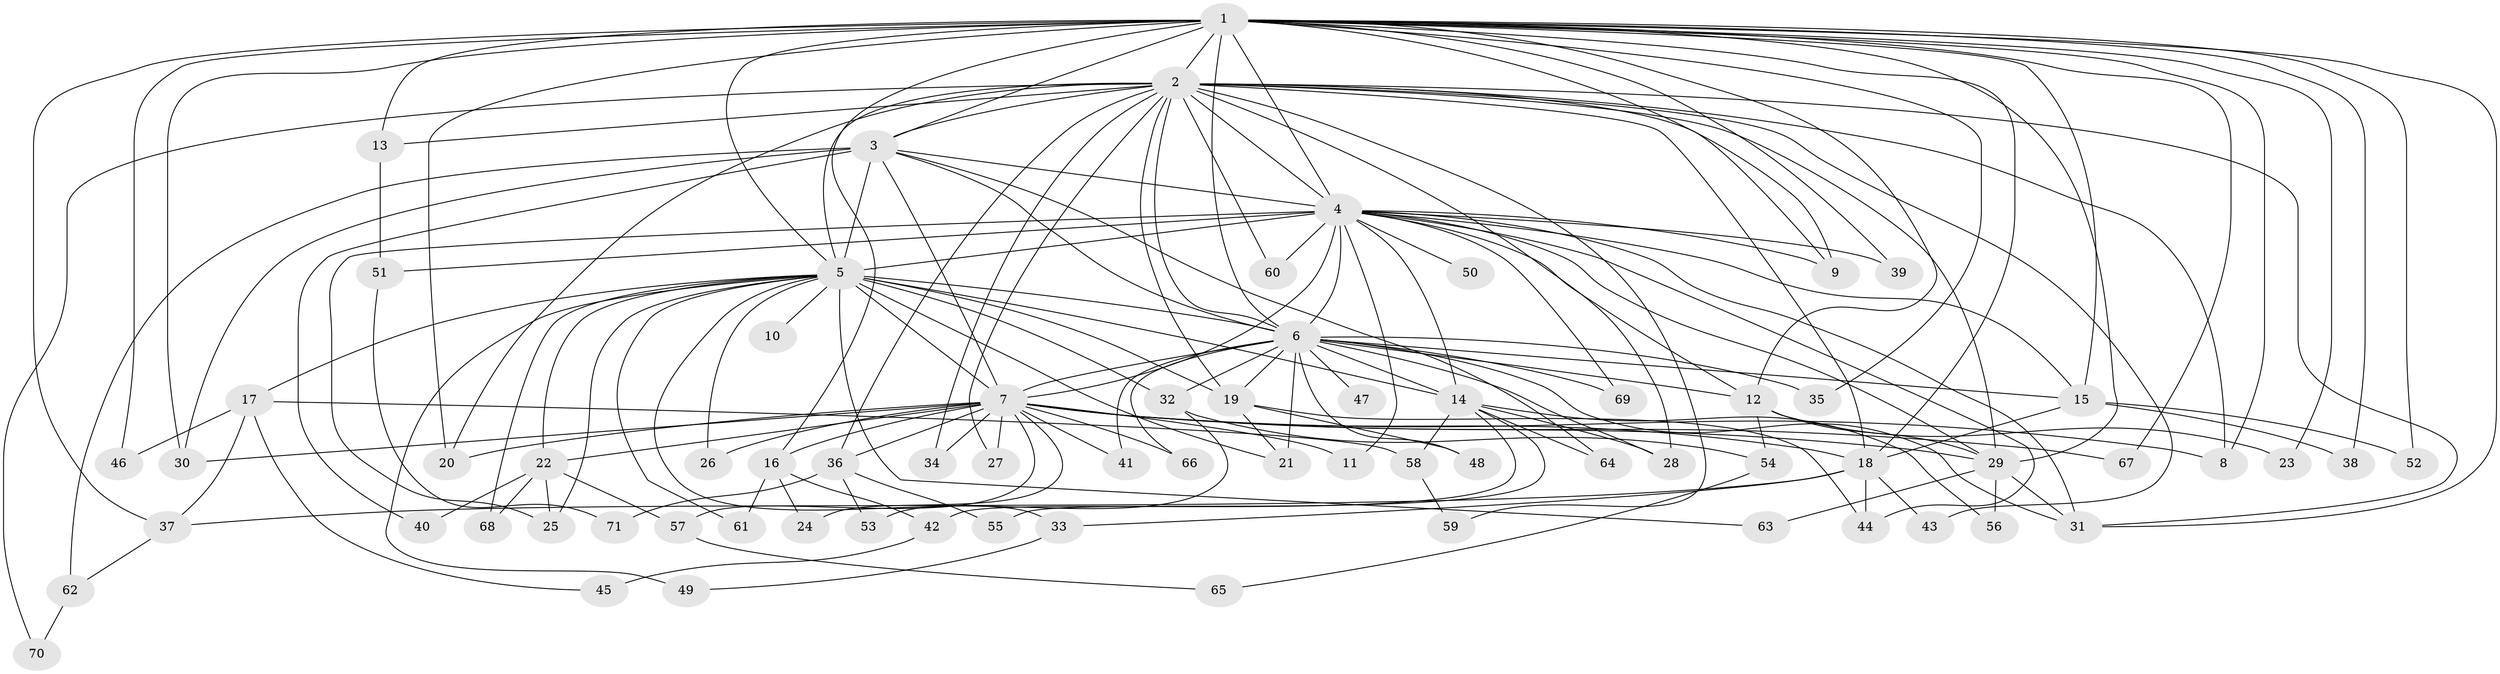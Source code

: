 // original degree distribution, {25: 0.008547008547008548, 19: 0.008547008547008548, 18: 0.008547008547008548, 15: 0.008547008547008548, 30: 0.008547008547008548, 16: 0.008547008547008548, 28: 0.008547008547008548, 17: 0.008547008547008548, 27: 0.008547008547008548, 14: 0.008547008547008548, 2: 0.5470085470085471, 22: 0.008547008547008548, 3: 0.2222222222222222, 4: 0.05982905982905983, 5: 0.042735042735042736, 9: 0.008547008547008548, 6: 0.017094017094017096, 7: 0.008547008547008548}
// Generated by graph-tools (version 1.1) at 2025/49/03/04/25 22:49:21]
// undirected, 71 vertices, 164 edges
graph export_dot {
  node [color=gray90,style=filled];
  1;
  2;
  3;
  4;
  5;
  6;
  7;
  8;
  9;
  10;
  11;
  12;
  13;
  14;
  15;
  16;
  17;
  18;
  19;
  20;
  21;
  22;
  23;
  24;
  25;
  26;
  27;
  28;
  29;
  30;
  31;
  32;
  33;
  34;
  35;
  36;
  37;
  38;
  39;
  40;
  41;
  42;
  43;
  44;
  45;
  46;
  47;
  48;
  49;
  50;
  51;
  52;
  53;
  54;
  55;
  56;
  57;
  58;
  59;
  60;
  61;
  62;
  63;
  64;
  65;
  66;
  67;
  68;
  69;
  70;
  71;
  1 -- 2 [weight=4.0];
  1 -- 3 [weight=3.0];
  1 -- 4 [weight=5.0];
  1 -- 5 [weight=4.0];
  1 -- 6 [weight=3.0];
  1 -- 8 [weight=1.0];
  1 -- 9 [weight=1.0];
  1 -- 12 [weight=1.0];
  1 -- 13 [weight=1.0];
  1 -- 15 [weight=2.0];
  1 -- 16 [weight=1.0];
  1 -- 18 [weight=1.0];
  1 -- 20 [weight=1.0];
  1 -- 23 [weight=1.0];
  1 -- 29 [weight=1.0];
  1 -- 30 [weight=1.0];
  1 -- 31 [weight=1.0];
  1 -- 35 [weight=1.0];
  1 -- 37 [weight=1.0];
  1 -- 38 [weight=1.0];
  1 -- 39 [weight=1.0];
  1 -- 46 [weight=1.0];
  1 -- 52 [weight=1.0];
  1 -- 67 [weight=1.0];
  2 -- 3 [weight=2.0];
  2 -- 4 [weight=4.0];
  2 -- 5 [weight=4.0];
  2 -- 6 [weight=2.0];
  2 -- 8 [weight=1.0];
  2 -- 9 [weight=1.0];
  2 -- 13 [weight=1.0];
  2 -- 18 [weight=1.0];
  2 -- 19 [weight=1.0];
  2 -- 20 [weight=1.0];
  2 -- 27 [weight=1.0];
  2 -- 28 [weight=1.0];
  2 -- 29 [weight=1.0];
  2 -- 31 [weight=1.0];
  2 -- 34 [weight=1.0];
  2 -- 36 [weight=1.0];
  2 -- 43 [weight=1.0];
  2 -- 59 [weight=1.0];
  2 -- 60 [weight=1.0];
  2 -- 70 [weight=1.0];
  3 -- 4 [weight=2.0];
  3 -- 5 [weight=2.0];
  3 -- 6 [weight=1.0];
  3 -- 7 [weight=1.0];
  3 -- 30 [weight=1.0];
  3 -- 40 [weight=1.0];
  3 -- 62 [weight=1.0];
  3 -- 64 [weight=1.0];
  4 -- 5 [weight=9.0];
  4 -- 6 [weight=3.0];
  4 -- 7 [weight=2.0];
  4 -- 9 [weight=2.0];
  4 -- 11 [weight=1.0];
  4 -- 12 [weight=1.0];
  4 -- 14 [weight=1.0];
  4 -- 15 [weight=1.0];
  4 -- 25 [weight=1.0];
  4 -- 29 [weight=1.0];
  4 -- 31 [weight=1.0];
  4 -- 39 [weight=1.0];
  4 -- 44 [weight=1.0];
  4 -- 50 [weight=1.0];
  4 -- 51 [weight=1.0];
  4 -- 60 [weight=1.0];
  4 -- 69 [weight=1.0];
  5 -- 6 [weight=2.0];
  5 -- 7 [weight=1.0];
  5 -- 10 [weight=2.0];
  5 -- 14 [weight=1.0];
  5 -- 17 [weight=1.0];
  5 -- 19 [weight=2.0];
  5 -- 21 [weight=1.0];
  5 -- 22 [weight=1.0];
  5 -- 25 [weight=1.0];
  5 -- 26 [weight=1.0];
  5 -- 32 [weight=1.0];
  5 -- 33 [weight=1.0];
  5 -- 49 [weight=1.0];
  5 -- 61 [weight=1.0];
  5 -- 63 [weight=1.0];
  5 -- 68 [weight=1.0];
  6 -- 7 [weight=1.0];
  6 -- 12 [weight=2.0];
  6 -- 14 [weight=1.0];
  6 -- 15 [weight=1.0];
  6 -- 19 [weight=1.0];
  6 -- 21 [weight=1.0];
  6 -- 28 [weight=1.0];
  6 -- 31 [weight=1.0];
  6 -- 32 [weight=1.0];
  6 -- 35 [weight=1.0];
  6 -- 41 [weight=1.0];
  6 -- 47 [weight=1.0];
  6 -- 48 [weight=1.0];
  6 -- 66 [weight=1.0];
  6 -- 69 [weight=1.0];
  7 -- 8 [weight=1.0];
  7 -- 11 [weight=1.0];
  7 -- 16 [weight=1.0];
  7 -- 18 [weight=1.0];
  7 -- 20 [weight=1.0];
  7 -- 22 [weight=1.0];
  7 -- 24 [weight=1.0];
  7 -- 26 [weight=1.0];
  7 -- 27 [weight=1.0];
  7 -- 29 [weight=1.0];
  7 -- 30 [weight=1.0];
  7 -- 34 [weight=1.0];
  7 -- 36 [weight=1.0];
  7 -- 41 [weight=1.0];
  7 -- 57 [weight=1.0];
  7 -- 66 [weight=1.0];
  7 -- 67 [weight=1.0];
  12 -- 23 [weight=1.0];
  12 -- 29 [weight=1.0];
  12 -- 54 [weight=1.0];
  13 -- 51 [weight=1.0];
  14 -- 28 [weight=1.0];
  14 -- 42 [weight=1.0];
  14 -- 55 [weight=1.0];
  14 -- 56 [weight=1.0];
  14 -- 58 [weight=1.0];
  14 -- 64 [weight=1.0];
  15 -- 18 [weight=1.0];
  15 -- 38 [weight=1.0];
  15 -- 52 [weight=1.0];
  16 -- 24 [weight=1.0];
  16 -- 42 [weight=1.0];
  16 -- 61 [weight=1.0];
  17 -- 37 [weight=1.0];
  17 -- 45 [weight=1.0];
  17 -- 46 [weight=1.0];
  17 -- 58 [weight=1.0];
  18 -- 33 [weight=1.0];
  18 -- 37 [weight=1.0];
  18 -- 43 [weight=1.0];
  18 -- 44 [weight=1.0];
  19 -- 21 [weight=1.0];
  19 -- 44 [weight=1.0];
  19 -- 48 [weight=1.0];
  22 -- 25 [weight=1.0];
  22 -- 40 [weight=1.0];
  22 -- 57 [weight=1.0];
  22 -- 68 [weight=1.0];
  29 -- 31 [weight=1.0];
  29 -- 56 [weight=1.0];
  29 -- 63 [weight=1.0];
  32 -- 53 [weight=1.0];
  32 -- 54 [weight=1.0];
  33 -- 49 [weight=1.0];
  36 -- 53 [weight=1.0];
  36 -- 55 [weight=1.0];
  36 -- 71 [weight=1.0];
  37 -- 62 [weight=1.0];
  42 -- 45 [weight=1.0];
  51 -- 71 [weight=1.0];
  54 -- 65 [weight=1.0];
  57 -- 65 [weight=1.0];
  58 -- 59 [weight=1.0];
  62 -- 70 [weight=1.0];
}
